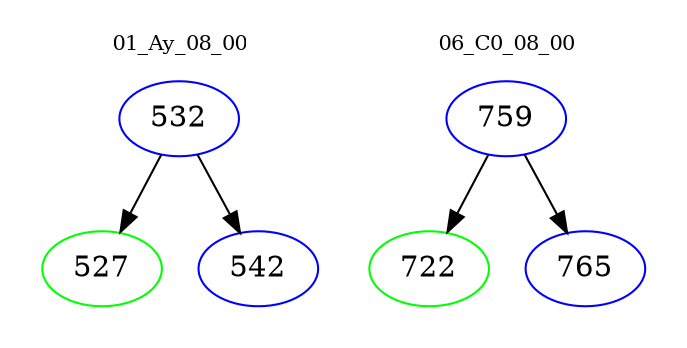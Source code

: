 digraph{
subgraph cluster_0 {
color = white
label = "01_Ay_08_00";
fontsize=10;
T0_532 [label="532", color="blue"]
T0_532 -> T0_527 [color="black"]
T0_527 [label="527", color="green"]
T0_532 -> T0_542 [color="black"]
T0_542 [label="542", color="blue"]
}
subgraph cluster_1 {
color = white
label = "06_C0_08_00";
fontsize=10;
T1_759 [label="759", color="blue"]
T1_759 -> T1_722 [color="black"]
T1_722 [label="722", color="green"]
T1_759 -> T1_765 [color="black"]
T1_765 [label="765", color="blue"]
}
}
